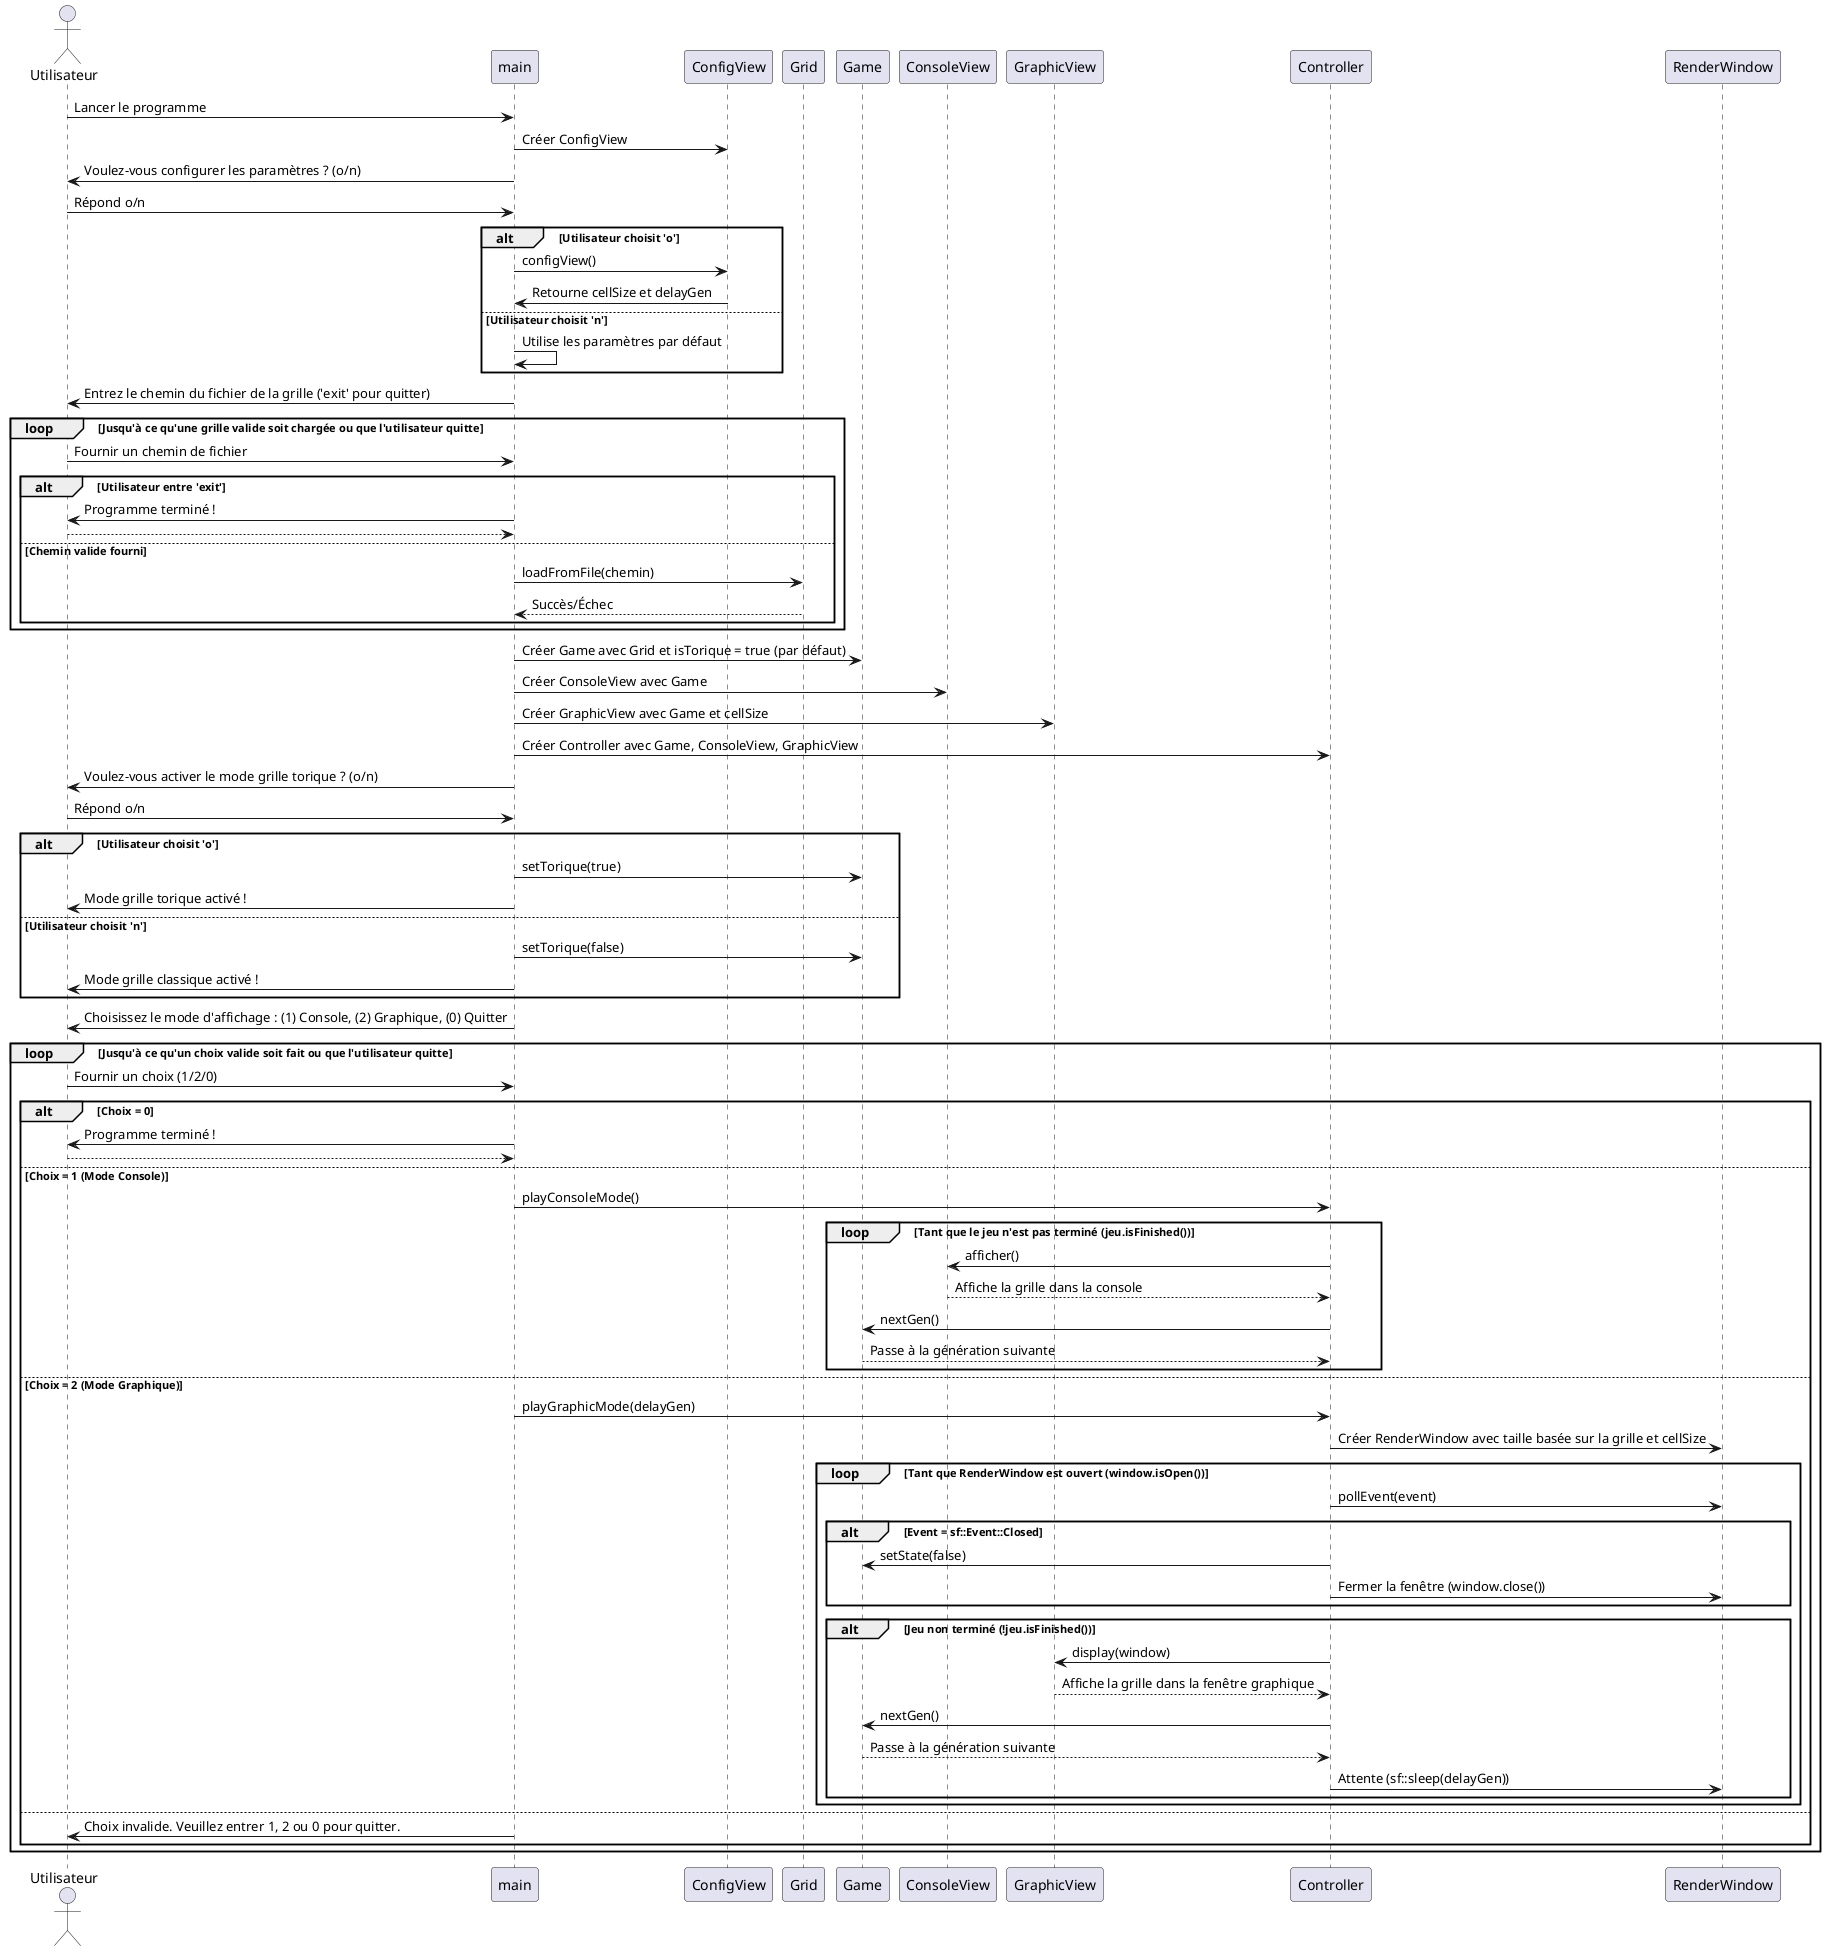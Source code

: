 @startuml

actor Utilisateur

participant "main" as Main
participant "ConfigView" as ConfigView
participant "Grid" as Grid
participant "Game" as Game
participant "ConsoleView" as ConsoleView
participant "GraphicView" as GraphicView
participant "Controller" as Controller

Utilisateur -> Main: Lancer le programme

Main -> ConfigView: Créer ConfigView
Main -> Utilisateur: Voulez-vous configurer les paramètres ? (o/n)
Utilisateur -> Main: Répond o/n

alt Utilisateur choisit 'o'
    Main -> ConfigView: configView()
    ConfigView -> Main: Retourne cellSize et delayGen
else Utilisateur choisit 'n'
    Main -> Main: Utilise les paramètres par défaut
end

Main -> Utilisateur: Entrez le chemin du fichier de la grille ('exit' pour quitter)
loop Jusqu'à ce qu'une grille valide soit chargée ou que l'utilisateur quitte
    Utilisateur -> Main: Fournir un chemin de fichier
    alt Utilisateur entre 'exit'
        Main -> Utilisateur: Programme terminé !
        return
    else Chemin valide fourni
        Main -> Grid: loadFromFile(chemin)
        Grid --> Main: Succès/Échec
    end
end

Main -> Game: Créer Game avec Grid et isTorique = true (par défaut)
Main -> ConsoleView: Créer ConsoleView avec Game
Main -> GraphicView: Créer GraphicView avec Game et cellSize
Main -> Controller: Créer Controller avec Game, ConsoleView, GraphicView

Main -> Utilisateur: Voulez-vous activer le mode grille torique ? (o/n)
Utilisateur -> Main: Répond o/n

alt Utilisateur choisit 'o'
    Main -> Game: setTorique(true)
    Main -> Utilisateur: Mode grille torique activé !
else Utilisateur choisit 'n'
    Main -> Game: setTorique(false)
    Main -> Utilisateur: Mode grille classique activé !
end

Main -> Utilisateur: Choisissez le mode d'affichage : (1) Console, (2) Graphique, (0) Quitter
loop Jusqu'à ce qu'un choix valide soit fait ou que l'utilisateur quitte
    Utilisateur -> Main: Fournir un choix (1/2/0)

    alt Choix = 0
        Main -> Utilisateur: Programme terminé !
        return
    else Choix = 1 (Mode Console)
        Main -> Controller: playConsoleMode()
        loop Tant que le jeu n'est pas terminé (jeu.isFinished())
            Controller -> ConsoleView: afficher()
            ConsoleView --> Controller: Affiche la grille dans la console
            Controller -> Game: nextGen()
            Game --> Controller: Passe à la génération suivante
        end

    else Choix = 2 (Mode Graphique)
        Main -> Controller: playGraphicMode(delayGen)
        Controller -> RenderWindow: Créer RenderWindow avec taille basée sur la grille et cellSize
        loop Tant que RenderWindow est ouvert (window.isOpen())
            Controller -> RenderWindow: pollEvent(event)
            alt Event = sf::Event::Closed
                Controller -> Game: setState(false)
                Controller -> RenderWindow: Fermer la fenêtre (window.close())
            end
            alt Jeu non terminé (!jeu.isFinished())
                Controller -> GraphicView: display(window)
                GraphicView --> Controller: Affiche la grille dans la fenêtre graphique
                Controller -> Game: nextGen()
                Game --> Controller: Passe à la génération suivante
                Controller -> RenderWindow: Attente (sf::sleep(delayGen))
            end
        end
    else
        Main -> Utilisateur: Choix invalide. Veuillez entrer 1, 2 ou 0 pour quitter.
    end
end

@enduml